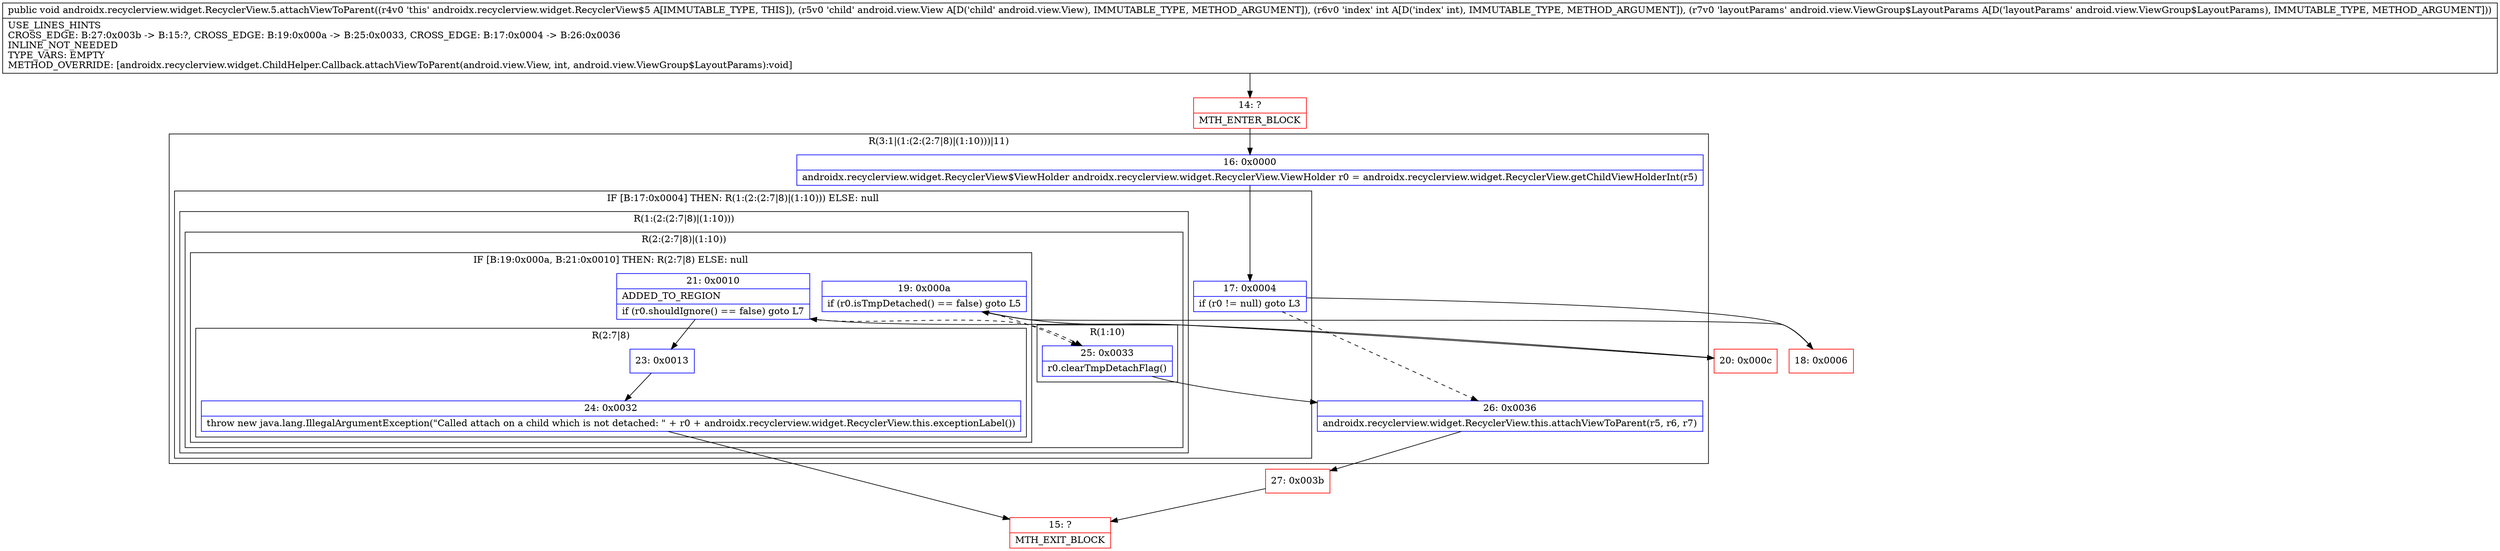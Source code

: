 digraph "CFG forandroidx.recyclerview.widget.RecyclerView.5.attachViewToParent(Landroid\/view\/View;ILandroid\/view\/ViewGroup$LayoutParams;)V" {
subgraph cluster_Region_1249765661 {
label = "R(3:1|(1:(2:(2:7|8)|(1:10)))|11)";
node [shape=record,color=blue];
Node_16 [shape=record,label="{16\:\ 0x0000|androidx.recyclerview.widget.RecyclerView$ViewHolder androidx.recyclerview.widget.RecyclerView.ViewHolder r0 = androidx.recyclerview.widget.RecyclerView.getChildViewHolderInt(r5)\l}"];
subgraph cluster_IfRegion_1085636923 {
label = "IF [B:17:0x0004] THEN: R(1:(2:(2:7|8)|(1:10))) ELSE: null";
node [shape=record,color=blue];
Node_17 [shape=record,label="{17\:\ 0x0004|if (r0 != null) goto L3\l}"];
subgraph cluster_Region_583051871 {
label = "R(1:(2:(2:7|8)|(1:10)))";
node [shape=record,color=blue];
subgraph cluster_Region_1629185107 {
label = "R(2:(2:7|8)|(1:10))";
node [shape=record,color=blue];
subgraph cluster_IfRegion_833544705 {
label = "IF [B:19:0x000a, B:21:0x0010] THEN: R(2:7|8) ELSE: null";
node [shape=record,color=blue];
Node_19 [shape=record,label="{19\:\ 0x000a|if (r0.isTmpDetached() == false) goto L5\l}"];
Node_21 [shape=record,label="{21\:\ 0x0010|ADDED_TO_REGION\l|if (r0.shouldIgnore() == false) goto L7\l}"];
subgraph cluster_Region_2048203837 {
label = "R(2:7|8)";
node [shape=record,color=blue];
Node_23 [shape=record,label="{23\:\ 0x0013}"];
Node_24 [shape=record,label="{24\:\ 0x0032|throw new java.lang.IllegalArgumentException(\"Called attach on a child which is not detached: \" + r0 + androidx.recyclerview.widget.RecyclerView.this.exceptionLabel())\l}"];
}
}
subgraph cluster_Region_1602565987 {
label = "R(1:10)";
node [shape=record,color=blue];
Node_25 [shape=record,label="{25\:\ 0x0033|r0.clearTmpDetachFlag()\l}"];
}
}
}
}
Node_26 [shape=record,label="{26\:\ 0x0036|androidx.recyclerview.widget.RecyclerView.this.attachViewToParent(r5, r6, r7)\l}"];
}
Node_14 [shape=record,color=red,label="{14\:\ ?|MTH_ENTER_BLOCK\l}"];
Node_18 [shape=record,color=red,label="{18\:\ 0x0006}"];
Node_20 [shape=record,color=red,label="{20\:\ 0x000c}"];
Node_15 [shape=record,color=red,label="{15\:\ ?|MTH_EXIT_BLOCK\l}"];
Node_27 [shape=record,color=red,label="{27\:\ 0x003b}"];
MethodNode[shape=record,label="{public void androidx.recyclerview.widget.RecyclerView.5.attachViewToParent((r4v0 'this' androidx.recyclerview.widget.RecyclerView$5 A[IMMUTABLE_TYPE, THIS]), (r5v0 'child' android.view.View A[D('child' android.view.View), IMMUTABLE_TYPE, METHOD_ARGUMENT]), (r6v0 'index' int A[D('index' int), IMMUTABLE_TYPE, METHOD_ARGUMENT]), (r7v0 'layoutParams' android.view.ViewGroup$LayoutParams A[D('layoutParams' android.view.ViewGroup$LayoutParams), IMMUTABLE_TYPE, METHOD_ARGUMENT]))  | USE_LINES_HINTS\lCROSS_EDGE: B:27:0x003b \-\> B:15:?, CROSS_EDGE: B:19:0x000a \-\> B:25:0x0033, CROSS_EDGE: B:17:0x0004 \-\> B:26:0x0036\lINLINE_NOT_NEEDED\lTYPE_VARS: EMPTY\lMETHOD_OVERRIDE: [androidx.recyclerview.widget.ChildHelper.Callback.attachViewToParent(android.view.View, int, android.view.ViewGroup$LayoutParams):void]\l}"];
MethodNode -> Node_14;Node_16 -> Node_17;
Node_17 -> Node_18;
Node_17 -> Node_26[style=dashed];
Node_19 -> Node_20;
Node_19 -> Node_25[style=dashed];
Node_21 -> Node_23;
Node_21 -> Node_25[style=dashed];
Node_23 -> Node_24;
Node_24 -> Node_15;
Node_25 -> Node_26;
Node_26 -> Node_27;
Node_14 -> Node_16;
Node_18 -> Node_19;
Node_20 -> Node_21;
Node_27 -> Node_15;
}


